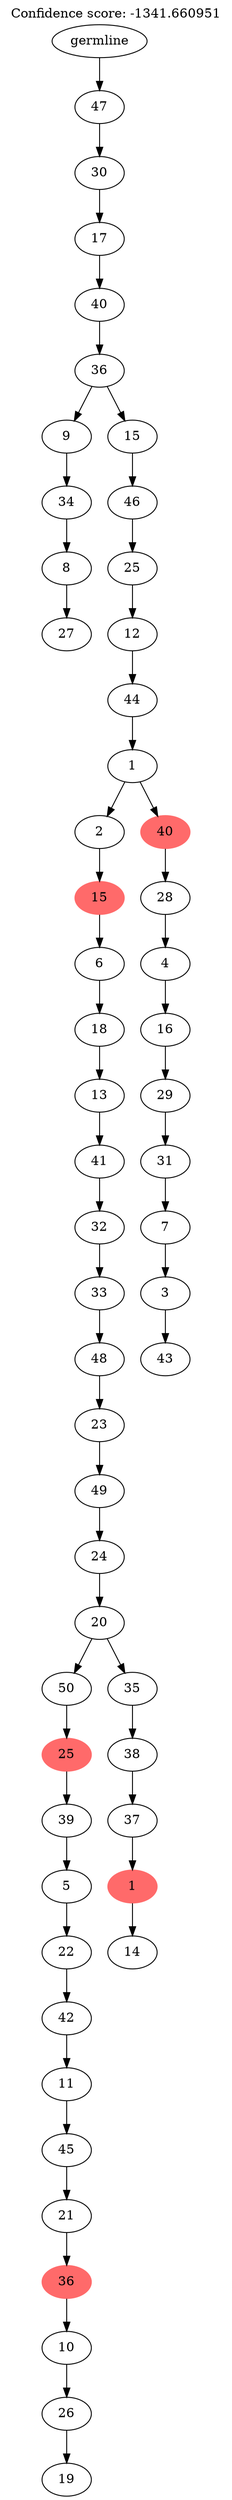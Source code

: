 digraph g {
	"54" -> "55";
	"55" [label="27"];
	"53" -> "54";
	"54" [label="8"];
	"52" -> "53";
	"53" [label="34"];
	"50" -> "51";
	"51" [label="19"];
	"49" -> "50";
	"50" [label="26"];
	"48" -> "49";
	"49" [label="10"];
	"47" -> "48";
	"48" [color=indianred1, style=filled, label="36"];
	"46" -> "47";
	"47" [label="21"];
	"45" -> "46";
	"46" [label="45"];
	"44" -> "45";
	"45" [label="11"];
	"43" -> "44";
	"44" [label="42"];
	"42" -> "43";
	"43" [label="22"];
	"41" -> "42";
	"42" [label="5"];
	"40" -> "41";
	"41" [label="39"];
	"39" -> "40";
	"40" [color=indianred1, style=filled, label="25"];
	"37" -> "38";
	"38" [label="14"];
	"36" -> "37";
	"37" [color=indianred1, style=filled, label="1"];
	"35" -> "36";
	"36" [label="37"];
	"34" -> "35";
	"35" [label="38"];
	"33" -> "34";
	"34" [label="35"];
	"33" -> "39";
	"39" [label="50"];
	"32" -> "33";
	"33" [label="20"];
	"31" -> "32";
	"32" [label="24"];
	"30" -> "31";
	"31" [label="49"];
	"29" -> "30";
	"30" [label="23"];
	"28" -> "29";
	"29" [label="48"];
	"27" -> "28";
	"28" [label="33"];
	"26" -> "27";
	"27" [label="32"];
	"25" -> "26";
	"26" [label="41"];
	"24" -> "25";
	"25" [label="13"];
	"23" -> "24";
	"24" [label="18"];
	"22" -> "23";
	"23" [label="6"];
	"21" -> "22";
	"22" [color=indianred1, style=filled, label="15"];
	"19" -> "20";
	"20" [label="43"];
	"18" -> "19";
	"19" [label="3"];
	"17" -> "18";
	"18" [label="7"];
	"16" -> "17";
	"17" [label="31"];
	"15" -> "16";
	"16" [label="29"];
	"14" -> "15";
	"15" [label="16"];
	"13" -> "14";
	"14" [label="4"];
	"12" -> "13";
	"13" [label="28"];
	"11" -> "12";
	"12" [color=indianred1, style=filled, label="40"];
	"11" -> "21";
	"21" [label="2"];
	"10" -> "11";
	"11" [label="1"];
	"9" -> "10";
	"10" [label="44"];
	"8" -> "9";
	"9" [label="12"];
	"7" -> "8";
	"8" [label="25"];
	"6" -> "7";
	"7" [label="46"];
	"5" -> "6";
	"6" [label="15"];
	"5" -> "52";
	"52" [label="9"];
	"4" -> "5";
	"5" [label="36"];
	"3" -> "4";
	"4" [label="40"];
	"2" -> "3";
	"3" [label="17"];
	"1" -> "2";
	"2" [label="30"];
	"0" -> "1";
	"1" [label="47"];
	"0" [label="germline"];
	labelloc="t";
	label="Confidence score: -1341.660951";
}
